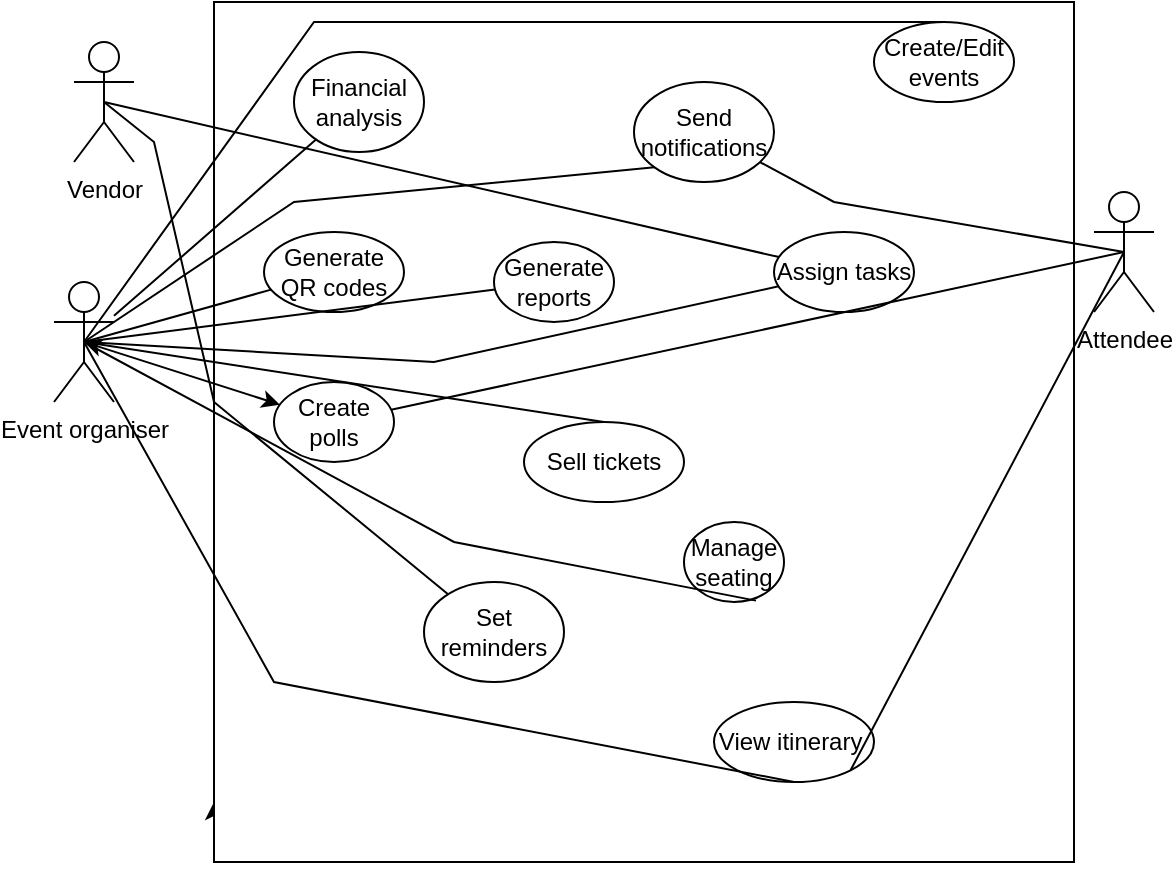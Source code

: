<mxfile version="26.2.13">
  <diagram name="Page-1" id="0muVZ3Vfb9qvW_Z85jkp">
    <mxGraphModel dx="788" dy="497" grid="1" gridSize="10" guides="1" tooltips="1" connect="1" arrows="1" fold="1" page="1" pageScale="1" pageWidth="850" pageHeight="1100" math="0" shadow="0">
      <root>
        <mxCell id="0" />
        <mxCell id="1" parent="0" />
        <mxCell id="NJZ8Fn_hgSmx3mBQVtgr-1" value="Vendor&lt;div&gt;&lt;br&gt;&lt;/div&gt;" style="shape=umlActor;verticalLabelPosition=bottom;verticalAlign=top;html=1;outlineConnect=0;" vertex="1" parent="1">
          <mxGeometry x="170" y="110" width="30" height="60" as="geometry" />
        </mxCell>
        <mxCell id="NJZ8Fn_hgSmx3mBQVtgr-2" value="Event organiser&lt;div&gt;&lt;br&gt;&lt;/div&gt;" style="shape=umlActor;verticalLabelPosition=bottom;verticalAlign=top;html=1;outlineConnect=0;" vertex="1" parent="1">
          <mxGeometry x="160" y="230" width="30" height="60" as="geometry" />
        </mxCell>
        <mxCell id="NJZ8Fn_hgSmx3mBQVtgr-51" style="edgeStyle=orthogonalEdgeStyle;rounded=0;orthogonalLoop=1;jettySize=auto;html=1;exitX=0;exitY=1;exitDx=0;exitDy=0;" edge="1" parent="1" source="NJZ8Fn_hgSmx3mBQVtgr-7">
          <mxGeometry relative="1" as="geometry">
            <mxPoint x="240" y="490" as="targetPoint" />
          </mxGeometry>
        </mxCell>
        <mxCell id="NJZ8Fn_hgSmx3mBQVtgr-7" value="" style="whiteSpace=wrap;html=1;aspect=fixed;" vertex="1" parent="1">
          <mxGeometry x="240" y="90" width="430" height="430" as="geometry" />
        </mxCell>
        <mxCell id="NJZ8Fn_hgSmx3mBQVtgr-15" value="Attendee&lt;div&gt;&lt;br&gt;&lt;/div&gt;" style="shape=umlActor;verticalLabelPosition=bottom;verticalAlign=top;html=1;outlineConnect=0;" vertex="1" parent="1">
          <mxGeometry x="680" y="185" width="30" height="60" as="geometry" />
        </mxCell>
        <mxCell id="NJZ8Fn_hgSmx3mBQVtgr-23" value="Generate reports" style="ellipse;whiteSpace=wrap;html=1;" vertex="1" parent="1">
          <mxGeometry x="380" y="210" width="60" height="40" as="geometry" />
        </mxCell>
        <mxCell id="NJZ8Fn_hgSmx3mBQVtgr-24" value="Financial analysis" style="ellipse;whiteSpace=wrap;html=1;" vertex="1" parent="1">
          <mxGeometry x="280" y="115" width="65" height="50" as="geometry" />
        </mxCell>
        <mxCell id="NJZ8Fn_hgSmx3mBQVtgr-25" value="Send notifications" style="ellipse;whiteSpace=wrap;html=1;" vertex="1" parent="1">
          <mxGeometry x="450" y="130" width="70" height="50" as="geometry" />
        </mxCell>
        <mxCell id="NJZ8Fn_hgSmx3mBQVtgr-26" value="Create polls" style="ellipse;whiteSpace=wrap;html=1;" vertex="1" parent="1">
          <mxGeometry x="270" y="280" width="60" height="40" as="geometry" />
        </mxCell>
        <mxCell id="NJZ8Fn_hgSmx3mBQVtgr-27" value="View itinerary&amp;nbsp;" style="ellipse;whiteSpace=wrap;html=1;" vertex="1" parent="1">
          <mxGeometry x="490" y="440" width="80" height="40" as="geometry" />
        </mxCell>
        <mxCell id="NJZ8Fn_hgSmx3mBQVtgr-28" value="Sell tickets" style="ellipse;whiteSpace=wrap;html=1;" vertex="1" parent="1">
          <mxGeometry x="395" y="300" width="80" height="40" as="geometry" />
        </mxCell>
        <mxCell id="NJZ8Fn_hgSmx3mBQVtgr-29" value="Generate QR codes" style="ellipse;whiteSpace=wrap;html=1;" vertex="1" parent="1">
          <mxGeometry x="265" y="205" width="70" height="40" as="geometry" />
        </mxCell>
        <mxCell id="NJZ8Fn_hgSmx3mBQVtgr-30" value="Manage seating" style="ellipse;whiteSpace=wrap;html=1;" vertex="1" parent="1">
          <mxGeometry x="475" y="350" width="50" height="40" as="geometry" />
        </mxCell>
        <mxCell id="NJZ8Fn_hgSmx3mBQVtgr-31" value="Create/Edit events" style="ellipse;whiteSpace=wrap;html=1;" vertex="1" parent="1">
          <mxGeometry x="570" y="100" width="70" height="40" as="geometry" />
        </mxCell>
        <mxCell id="NJZ8Fn_hgSmx3mBQVtgr-32" value="Assign tasks" style="ellipse;whiteSpace=wrap;html=1;" vertex="1" parent="1">
          <mxGeometry x="520" y="205" width="70" height="40" as="geometry" />
        </mxCell>
        <mxCell id="NJZ8Fn_hgSmx3mBQVtgr-33" value="" style="endArrow=none;html=1;rounded=0;entryX=0.5;entryY=0.5;entryDx=0;entryDy=0;entryPerimeter=0;" edge="1" parent="1" source="NJZ8Fn_hgSmx3mBQVtgr-25" target="NJZ8Fn_hgSmx3mBQVtgr-15">
          <mxGeometry width="50" height="50" relative="1" as="geometry">
            <mxPoint x="380" y="360" as="sourcePoint" />
            <mxPoint x="430" y="310" as="targetPoint" />
            <Array as="points">
              <mxPoint x="550" y="190" />
            </Array>
          </mxGeometry>
        </mxCell>
        <mxCell id="NJZ8Fn_hgSmx3mBQVtgr-34" value="" style="endArrow=none;html=1;rounded=0;exitX=0.5;exitY=0.5;exitDx=0;exitDy=0;exitPerimeter=0;" edge="1" parent="1" source="NJZ8Fn_hgSmx3mBQVtgr-15" target="NJZ8Fn_hgSmx3mBQVtgr-26">
          <mxGeometry width="50" height="50" relative="1" as="geometry">
            <mxPoint x="380" y="360" as="sourcePoint" />
            <mxPoint x="430" y="310" as="targetPoint" />
          </mxGeometry>
        </mxCell>
        <mxCell id="NJZ8Fn_hgSmx3mBQVtgr-35" value="" style="endArrow=none;html=1;rounded=0;exitX=0.5;exitY=0.5;exitDx=0;exitDy=0;exitPerimeter=0;entryX=1;entryY=1;entryDx=0;entryDy=0;" edge="1" parent="1" source="NJZ8Fn_hgSmx3mBQVtgr-15" target="NJZ8Fn_hgSmx3mBQVtgr-27">
          <mxGeometry width="50" height="50" relative="1" as="geometry">
            <mxPoint x="380" y="360" as="sourcePoint" />
            <mxPoint x="430" y="310" as="targetPoint" />
            <Array as="points" />
          </mxGeometry>
        </mxCell>
        <mxCell id="NJZ8Fn_hgSmx3mBQVtgr-36" value="" style="endArrow=none;html=1;rounded=0;entryX=0.5;entryY=0.5;entryDx=0;entryDy=0;entryPerimeter=0;" edge="1" parent="1" source="NJZ8Fn_hgSmx3mBQVtgr-32" target="NJZ8Fn_hgSmx3mBQVtgr-1">
          <mxGeometry width="50" height="50" relative="1" as="geometry">
            <mxPoint x="380" y="360" as="sourcePoint" />
            <mxPoint x="430" y="310" as="targetPoint" />
          </mxGeometry>
        </mxCell>
        <mxCell id="NJZ8Fn_hgSmx3mBQVtgr-37" value="" style="endArrow=none;html=1;rounded=0;exitX=0.5;exitY=0.5;exitDx=0;exitDy=0;exitPerimeter=0;" edge="1" parent="1" source="NJZ8Fn_hgSmx3mBQVtgr-1" target="NJZ8Fn_hgSmx3mBQVtgr-38">
          <mxGeometry width="50" height="50" relative="1" as="geometry">
            <mxPoint x="380" y="360" as="sourcePoint" />
            <mxPoint x="430" y="310" as="targetPoint" />
            <Array as="points">
              <mxPoint x="210" y="160" />
              <mxPoint x="240" y="290" />
            </Array>
          </mxGeometry>
        </mxCell>
        <mxCell id="NJZ8Fn_hgSmx3mBQVtgr-38" value="Set reminders" style="ellipse;whiteSpace=wrap;html=1;" vertex="1" parent="1">
          <mxGeometry x="345" y="380" width="70" height="50" as="geometry" />
        </mxCell>
        <mxCell id="NJZ8Fn_hgSmx3mBQVtgr-39" value="" style="endArrow=none;html=1;rounded=0;exitX=0.5;exitY=0.5;exitDx=0;exitDy=0;exitPerimeter=0;entryX=0;entryY=1;entryDx=0;entryDy=0;" edge="1" parent="1" source="NJZ8Fn_hgSmx3mBQVtgr-2" target="NJZ8Fn_hgSmx3mBQVtgr-25">
          <mxGeometry width="50" height="50" relative="1" as="geometry">
            <mxPoint x="380" y="360" as="sourcePoint" />
            <mxPoint x="430" y="310" as="targetPoint" />
            <Array as="points">
              <mxPoint x="280" y="190" />
            </Array>
          </mxGeometry>
        </mxCell>
        <mxCell id="NJZ8Fn_hgSmx3mBQVtgr-40" value="" style="endArrow=classic;startArrow=classic;html=1;rounded=0;exitX=0.5;exitY=0.5;exitDx=0;exitDy=0;exitPerimeter=0;" edge="1" parent="1" source="NJZ8Fn_hgSmx3mBQVtgr-2" target="NJZ8Fn_hgSmx3mBQVtgr-26">
          <mxGeometry width="50" height="50" relative="1" as="geometry">
            <mxPoint x="380" y="360" as="sourcePoint" />
            <mxPoint x="430" y="310" as="targetPoint" />
          </mxGeometry>
        </mxCell>
        <mxCell id="NJZ8Fn_hgSmx3mBQVtgr-41" value="" style="endArrow=none;html=1;rounded=0;exitX=0.5;exitY=0.5;exitDx=0;exitDy=0;exitPerimeter=0;entryX=0.5;entryY=1;entryDx=0;entryDy=0;" edge="1" parent="1" source="NJZ8Fn_hgSmx3mBQVtgr-2" target="NJZ8Fn_hgSmx3mBQVtgr-27">
          <mxGeometry width="50" height="50" relative="1" as="geometry">
            <mxPoint x="380" y="360" as="sourcePoint" />
            <mxPoint x="430" y="310" as="targetPoint" />
            <Array as="points">
              <mxPoint x="270" y="430" />
            </Array>
          </mxGeometry>
        </mxCell>
        <mxCell id="NJZ8Fn_hgSmx3mBQVtgr-42" value="" style="endArrow=none;html=1;rounded=0;exitX=0.5;exitY=0.5;exitDx=0;exitDy=0;exitPerimeter=0;entryX=0.5;entryY=0;entryDx=0;entryDy=0;" edge="1" parent="1" source="NJZ8Fn_hgSmx3mBQVtgr-2" target="NJZ8Fn_hgSmx3mBQVtgr-28">
          <mxGeometry width="50" height="50" relative="1" as="geometry">
            <mxPoint x="380" y="360" as="sourcePoint" />
            <mxPoint x="430" y="310" as="targetPoint" />
          </mxGeometry>
        </mxCell>
        <mxCell id="NJZ8Fn_hgSmx3mBQVtgr-43" value="" style="endArrow=none;html=1;rounded=0;exitX=0.5;exitY=0.5;exitDx=0;exitDy=0;exitPerimeter=0;entryX=0.72;entryY=0.983;entryDx=0;entryDy=0;entryPerimeter=0;" edge="1" parent="1" source="NJZ8Fn_hgSmx3mBQVtgr-2" target="NJZ8Fn_hgSmx3mBQVtgr-30">
          <mxGeometry width="50" height="50" relative="1" as="geometry">
            <mxPoint x="380" y="360" as="sourcePoint" />
            <mxPoint x="430" y="310" as="targetPoint" />
            <Array as="points">
              <mxPoint x="360" y="360" />
            </Array>
          </mxGeometry>
        </mxCell>
        <mxCell id="NJZ8Fn_hgSmx3mBQVtgr-46" value="" style="endArrow=none;html=1;rounded=0;exitX=0.5;exitY=0.5;exitDx=0;exitDy=0;exitPerimeter=0;" edge="1" parent="1" source="NJZ8Fn_hgSmx3mBQVtgr-2" target="NJZ8Fn_hgSmx3mBQVtgr-29">
          <mxGeometry width="50" height="50" relative="1" as="geometry">
            <mxPoint x="380" y="360" as="sourcePoint" />
            <mxPoint x="430" y="310" as="targetPoint" />
          </mxGeometry>
        </mxCell>
        <mxCell id="NJZ8Fn_hgSmx3mBQVtgr-47" value="" style="endArrow=none;html=1;rounded=0;exitX=0.5;exitY=0.5;exitDx=0;exitDy=0;exitPerimeter=0;entryX=0.5;entryY=0;entryDx=0;entryDy=0;" edge="1" parent="1" source="NJZ8Fn_hgSmx3mBQVtgr-2" target="NJZ8Fn_hgSmx3mBQVtgr-31">
          <mxGeometry width="50" height="50" relative="1" as="geometry">
            <mxPoint x="380" y="360" as="sourcePoint" />
            <mxPoint x="430" y="310" as="targetPoint" />
            <Array as="points">
              <mxPoint x="290" y="100" />
            </Array>
          </mxGeometry>
        </mxCell>
        <mxCell id="NJZ8Fn_hgSmx3mBQVtgr-48" value="" style="endArrow=none;html=1;rounded=0;exitX=0.5;exitY=0.5;exitDx=0;exitDy=0;exitPerimeter=0;" edge="1" parent="1" source="NJZ8Fn_hgSmx3mBQVtgr-2" target="NJZ8Fn_hgSmx3mBQVtgr-32">
          <mxGeometry width="50" height="50" relative="1" as="geometry">
            <mxPoint x="380" y="360" as="sourcePoint" />
            <mxPoint x="430" y="310" as="targetPoint" />
            <Array as="points">
              <mxPoint x="350" y="270" />
            </Array>
          </mxGeometry>
        </mxCell>
        <mxCell id="NJZ8Fn_hgSmx3mBQVtgr-49" value="" style="endArrow=none;html=1;rounded=0;exitX=0.5;exitY=0.5;exitDx=0;exitDy=0;exitPerimeter=0;" edge="1" parent="1" source="NJZ8Fn_hgSmx3mBQVtgr-2" target="NJZ8Fn_hgSmx3mBQVtgr-23">
          <mxGeometry width="50" height="50" relative="1" as="geometry">
            <mxPoint x="380" y="360" as="sourcePoint" />
            <mxPoint x="430" y="310" as="targetPoint" />
          </mxGeometry>
        </mxCell>
        <mxCell id="NJZ8Fn_hgSmx3mBQVtgr-50" value="" style="endArrow=none;html=1;rounded=0;" edge="1" parent="1" source="NJZ8Fn_hgSmx3mBQVtgr-2" target="NJZ8Fn_hgSmx3mBQVtgr-24">
          <mxGeometry width="50" height="50" relative="1" as="geometry">
            <mxPoint x="380" y="360" as="sourcePoint" />
            <mxPoint x="430" y="310" as="targetPoint" />
          </mxGeometry>
        </mxCell>
      </root>
    </mxGraphModel>
  </diagram>
</mxfile>
